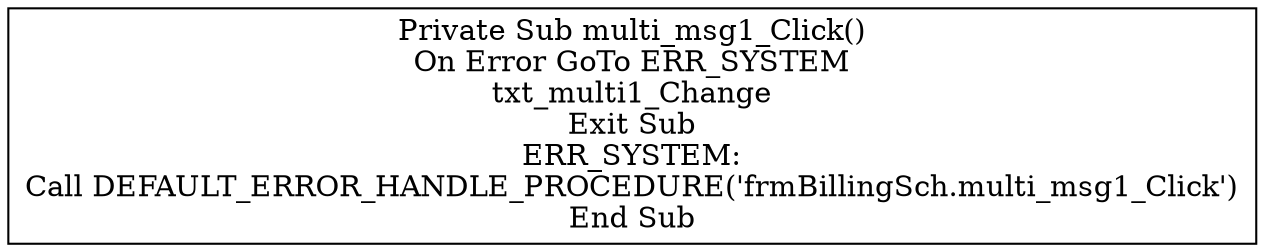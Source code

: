 digraph G{
Node_1 [ label ="Private Sub multi_msg1_Click()\nOn Error GoTo ERR_SYSTEM\ntxt_multi1_Change\nExit Sub\nERR_SYSTEM:\nCall DEFAULT_ERROR_HANDLE_PROCEDURE('frmBillingSch.multi_msg1_Click')\nEnd Sub",shape="box"];
}
